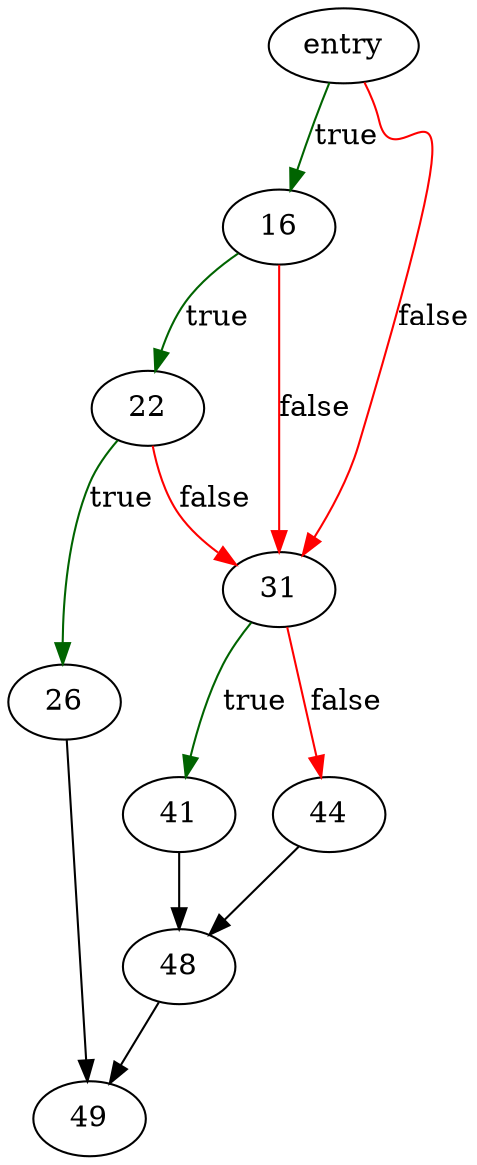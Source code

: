 digraph "sqlite3ExprCodeTemp" {
	// Node definitions.
	3 [label=entry];
	16;
	22;
	26;
	31;
	41;
	44;
	48;
	49;

	// Edge definitions.
	3 -> 16 [
		color=darkgreen
		label=true
	];
	3 -> 31 [
		color=red
		label=false
	];
	16 -> 22 [
		color=darkgreen
		label=true
	];
	16 -> 31 [
		color=red
		label=false
	];
	22 -> 26 [
		color=darkgreen
		label=true
	];
	22 -> 31 [
		color=red
		label=false
	];
	26 -> 49;
	31 -> 41 [
		color=darkgreen
		label=true
	];
	31 -> 44 [
		color=red
		label=false
	];
	41 -> 48;
	44 -> 48;
	48 -> 49;
}